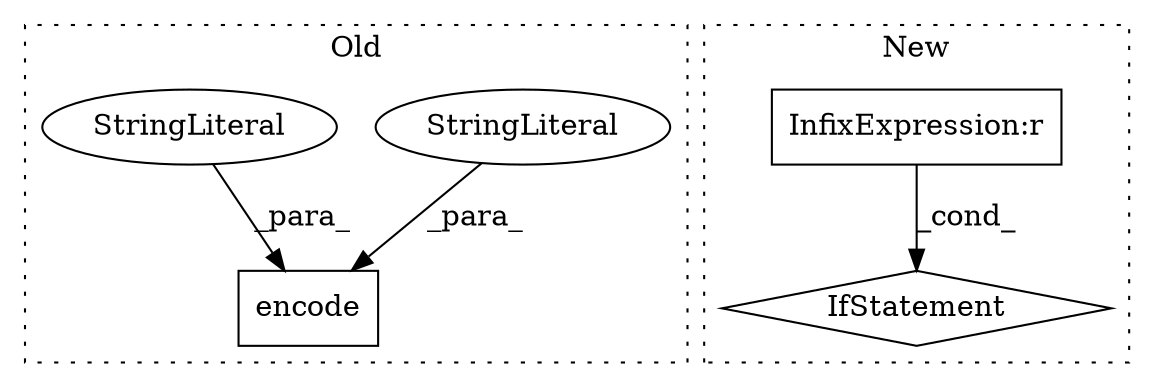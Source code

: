 digraph G {
subgraph cluster0 {
1 [label="encode" a="32" s="2535,2565" l="7,1" shape="box"];
4 [label="StringLiteral" a="45" s="2542" l="8" shape="ellipse"];
5 [label="StringLiteral" a="45" s="2551" l="7" shape="ellipse"];
label = "Old";
style="dotted";
}
subgraph cluster1 {
2 [label="IfStatement" a="25" s="2433,2458" l="4,2" shape="diamond"];
3 [label="InfixExpression:r" a="27" s="2446" l="4" shape="box"];
label = "New";
style="dotted";
}
3 -> 2 [label="_cond_"];
4 -> 1 [label="_para_"];
5 -> 1 [label="_para_"];
}